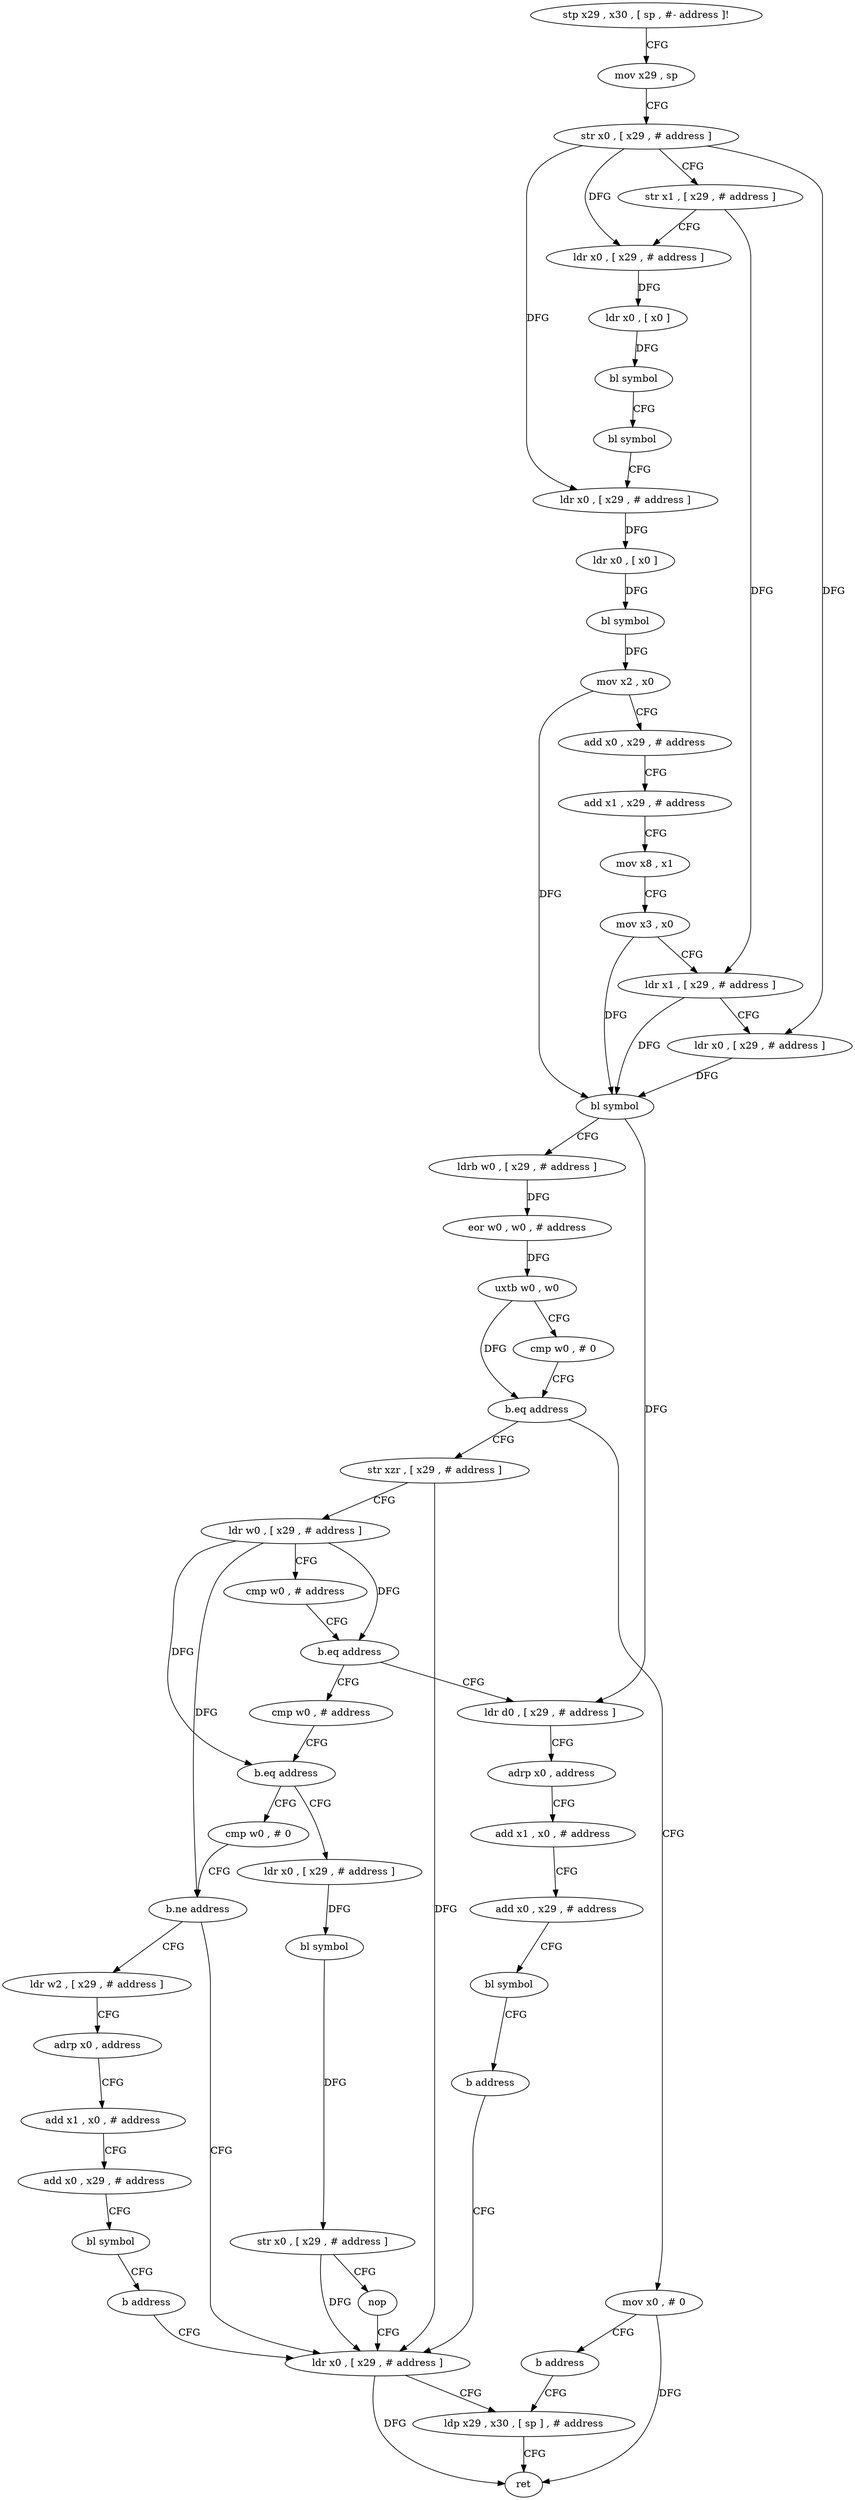 digraph "func" {
"168280" [label = "stp x29 , x30 , [ sp , #- address ]!" ]
"168284" [label = "mov x29 , sp" ]
"168288" [label = "str x0 , [ x29 , # address ]" ]
"168292" [label = "str x1 , [ x29 , # address ]" ]
"168296" [label = "ldr x0 , [ x29 , # address ]" ]
"168300" [label = "ldr x0 , [ x0 ]" ]
"168304" [label = "bl symbol" ]
"168308" [label = "bl symbol" ]
"168312" [label = "ldr x0 , [ x29 , # address ]" ]
"168316" [label = "ldr x0 , [ x0 ]" ]
"168320" [label = "bl symbol" ]
"168324" [label = "mov x2 , x0" ]
"168328" [label = "add x0 , x29 , # address" ]
"168332" [label = "add x1 , x29 , # address" ]
"168336" [label = "mov x8 , x1" ]
"168340" [label = "mov x3 , x0" ]
"168344" [label = "ldr x1 , [ x29 , # address ]" ]
"168348" [label = "ldr x0 , [ x29 , # address ]" ]
"168352" [label = "bl symbol" ]
"168356" [label = "ldrb w0 , [ x29 , # address ]" ]
"168360" [label = "eor w0 , w0 , # address" ]
"168364" [label = "uxtb w0 , w0" ]
"168368" [label = "cmp w0 , # 0" ]
"168372" [label = "b.eq address" ]
"168384" [label = "str xzr , [ x29 , # address ]" ]
"168376" [label = "mov x0 , # 0" ]
"168388" [label = "ldr w0 , [ x29 , # address ]" ]
"168392" [label = "cmp w0 , # address" ]
"168396" [label = "b.eq address" ]
"168440" [label = "ldr d0 , [ x29 , # address ]" ]
"168400" [label = "cmp w0 , # address" ]
"168380" [label = "b address" ]
"168484" [label = "ldp x29 , x30 , [ sp ] , # address" ]
"168444" [label = "adrp x0 , address" ]
"168448" [label = "add x1 , x0 , # address" ]
"168452" [label = "add x0 , x29 , # address" ]
"168456" [label = "bl symbol" ]
"168460" [label = "b address" ]
"168480" [label = "ldr x0 , [ x29 , # address ]" ]
"168404" [label = "b.eq address" ]
"168464" [label = "ldr x0 , [ x29 , # address ]" ]
"168408" [label = "cmp w0 , # 0" ]
"168488" [label = "ret" ]
"168468" [label = "bl symbol" ]
"168472" [label = "str x0 , [ x29 , # address ]" ]
"168476" [label = "nop" ]
"168412" [label = "b.ne address" ]
"168416" [label = "ldr w2 , [ x29 , # address ]" ]
"168420" [label = "adrp x0 , address" ]
"168424" [label = "add x1 , x0 , # address" ]
"168428" [label = "add x0 , x29 , # address" ]
"168432" [label = "bl symbol" ]
"168436" [label = "b address" ]
"168280" -> "168284" [ label = "CFG" ]
"168284" -> "168288" [ label = "CFG" ]
"168288" -> "168292" [ label = "CFG" ]
"168288" -> "168296" [ label = "DFG" ]
"168288" -> "168312" [ label = "DFG" ]
"168288" -> "168348" [ label = "DFG" ]
"168292" -> "168296" [ label = "CFG" ]
"168292" -> "168344" [ label = "DFG" ]
"168296" -> "168300" [ label = "DFG" ]
"168300" -> "168304" [ label = "DFG" ]
"168304" -> "168308" [ label = "CFG" ]
"168308" -> "168312" [ label = "CFG" ]
"168312" -> "168316" [ label = "DFG" ]
"168316" -> "168320" [ label = "DFG" ]
"168320" -> "168324" [ label = "DFG" ]
"168324" -> "168328" [ label = "CFG" ]
"168324" -> "168352" [ label = "DFG" ]
"168328" -> "168332" [ label = "CFG" ]
"168332" -> "168336" [ label = "CFG" ]
"168336" -> "168340" [ label = "CFG" ]
"168340" -> "168344" [ label = "CFG" ]
"168340" -> "168352" [ label = "DFG" ]
"168344" -> "168348" [ label = "CFG" ]
"168344" -> "168352" [ label = "DFG" ]
"168348" -> "168352" [ label = "DFG" ]
"168352" -> "168356" [ label = "CFG" ]
"168352" -> "168440" [ label = "DFG" ]
"168356" -> "168360" [ label = "DFG" ]
"168360" -> "168364" [ label = "DFG" ]
"168364" -> "168368" [ label = "CFG" ]
"168364" -> "168372" [ label = "DFG" ]
"168368" -> "168372" [ label = "CFG" ]
"168372" -> "168384" [ label = "CFG" ]
"168372" -> "168376" [ label = "CFG" ]
"168384" -> "168388" [ label = "CFG" ]
"168384" -> "168480" [ label = "DFG" ]
"168376" -> "168380" [ label = "CFG" ]
"168376" -> "168488" [ label = "DFG" ]
"168388" -> "168392" [ label = "CFG" ]
"168388" -> "168396" [ label = "DFG" ]
"168388" -> "168404" [ label = "DFG" ]
"168388" -> "168412" [ label = "DFG" ]
"168392" -> "168396" [ label = "CFG" ]
"168396" -> "168440" [ label = "CFG" ]
"168396" -> "168400" [ label = "CFG" ]
"168440" -> "168444" [ label = "CFG" ]
"168400" -> "168404" [ label = "CFG" ]
"168380" -> "168484" [ label = "CFG" ]
"168484" -> "168488" [ label = "CFG" ]
"168444" -> "168448" [ label = "CFG" ]
"168448" -> "168452" [ label = "CFG" ]
"168452" -> "168456" [ label = "CFG" ]
"168456" -> "168460" [ label = "CFG" ]
"168460" -> "168480" [ label = "CFG" ]
"168480" -> "168484" [ label = "CFG" ]
"168480" -> "168488" [ label = "DFG" ]
"168404" -> "168464" [ label = "CFG" ]
"168404" -> "168408" [ label = "CFG" ]
"168464" -> "168468" [ label = "DFG" ]
"168408" -> "168412" [ label = "CFG" ]
"168468" -> "168472" [ label = "DFG" ]
"168472" -> "168476" [ label = "CFG" ]
"168472" -> "168480" [ label = "DFG" ]
"168476" -> "168480" [ label = "CFG" ]
"168412" -> "168480" [ label = "CFG" ]
"168412" -> "168416" [ label = "CFG" ]
"168416" -> "168420" [ label = "CFG" ]
"168420" -> "168424" [ label = "CFG" ]
"168424" -> "168428" [ label = "CFG" ]
"168428" -> "168432" [ label = "CFG" ]
"168432" -> "168436" [ label = "CFG" ]
"168436" -> "168480" [ label = "CFG" ]
}
